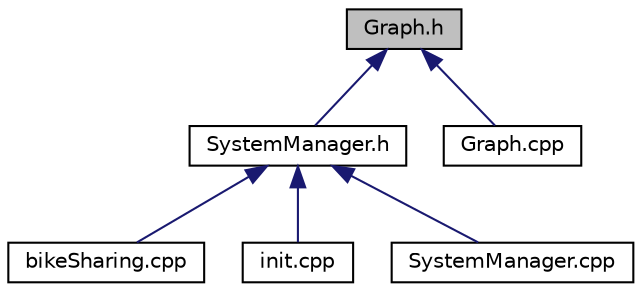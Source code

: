 digraph "Graph.h"
{
  edge [fontname="Helvetica",fontsize="10",labelfontname="Helvetica",labelfontsize="10"];
  node [fontname="Helvetica",fontsize="10",shape=record];
  Node11 [label="Graph.h",height=0.2,width=0.4,color="black", fillcolor="grey75", style="filled", fontcolor="black"];
  Node11 -> Node12 [dir="back",color="midnightblue",fontsize="10",style="solid",fontname="Helvetica"];
  Node12 [label="SystemManager.h",height=0.2,width=0.4,color="black", fillcolor="white", style="filled",URL="$_system_manager_8h.html"];
  Node12 -> Node13 [dir="back",color="midnightblue",fontsize="10",style="solid",fontname="Helvetica"];
  Node13 [label="bikeSharing.cpp",height=0.2,width=0.4,color="black", fillcolor="white", style="filled",URL="$bike_sharing_8cpp.html"];
  Node12 -> Node14 [dir="back",color="midnightblue",fontsize="10",style="solid",fontname="Helvetica"];
  Node14 [label="init.cpp",height=0.2,width=0.4,color="black", fillcolor="white", style="filled",URL="$init_8cpp.html"];
  Node12 -> Node15 [dir="back",color="midnightblue",fontsize="10",style="solid",fontname="Helvetica"];
  Node15 [label="SystemManager.cpp",height=0.2,width=0.4,color="black", fillcolor="white", style="filled",URL="$_system_manager_8cpp.html"];
  Node11 -> Node16 [dir="back",color="midnightblue",fontsize="10",style="solid",fontname="Helvetica"];
  Node16 [label="Graph.cpp",height=0.2,width=0.4,color="black", fillcolor="white", style="filled",URL="$_graph_8cpp.html"];
}

